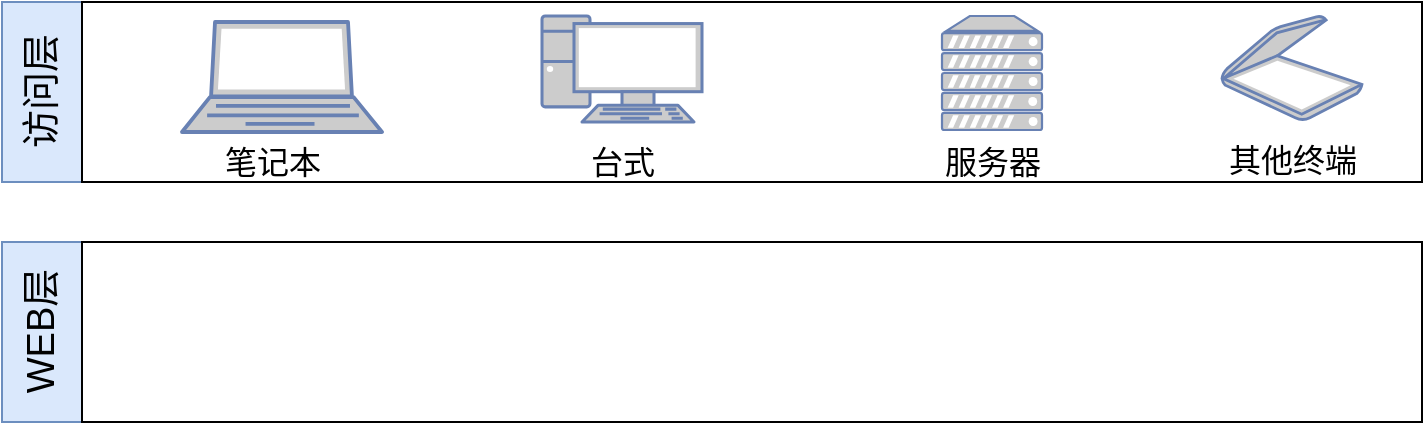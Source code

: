 <mxfile version="20.8.3" type="github">
  <diagram id="kgpKYQtTHZ0yAKxKKP6v" name="Page-1">
    <mxGraphModel dx="2282" dy="764" grid="1" gridSize="10" guides="1" tooltips="1" connect="1" arrows="1" fold="1" page="1" pageScale="1" pageWidth="850" pageHeight="1100" math="0" shadow="0">
      <root>
        <mxCell id="0" />
        <mxCell id="1" parent="0" />
        <mxCell id="mI0ysfV0genLXwuplDbN-1" value="" style="rounded=0;whiteSpace=wrap;html=1;fillColor=#dae8fc;strokeColor=#6c8ebf;" vertex="1" parent="1">
          <mxGeometry x="-290" y="120" width="40" height="90" as="geometry" />
        </mxCell>
        <mxCell id="mI0ysfV0genLXwuplDbN-2" value="" style="rounded=0;whiteSpace=wrap;html=1;" vertex="1" parent="1">
          <mxGeometry x="-250" y="120" width="670" height="90" as="geometry" />
        </mxCell>
        <mxCell id="mI0ysfV0genLXwuplDbN-3" value="&lt;font style=&quot;font-size: 19px;&quot;&gt;访问层&lt;/font&gt;" style="text;html=1;align=center;verticalAlign=middle;resizable=0;points=[];autosize=1;strokeColor=none;fillColor=none;rotation=-90;" vertex="1" parent="1">
          <mxGeometry x="-310" y="145" width="80" height="40" as="geometry" />
        </mxCell>
        <mxCell id="mI0ysfV0genLXwuplDbN-4" value="" style="fontColor=#0066CC;verticalAlign=top;verticalLabelPosition=bottom;labelPosition=center;align=center;html=1;outlineConnect=0;fillColor=#CCCCCC;strokeColor=#6881B3;gradientColor=none;gradientDirection=north;strokeWidth=2;shape=mxgraph.networks.laptop;fontSize=19;" vertex="1" parent="1">
          <mxGeometry x="-200" y="130" width="100" height="55" as="geometry" />
        </mxCell>
        <mxCell id="mI0ysfV0genLXwuplDbN-5" value="&lt;font style=&quot;font-size: 16px;&quot;&gt;笔记本&lt;/font&gt;" style="text;html=1;align=center;verticalAlign=middle;resizable=0;points=[];autosize=1;strokeColor=none;fillColor=none;fontSize=19;" vertex="1" parent="1">
          <mxGeometry x="-190" y="180" width="70" height="40" as="geometry" />
        </mxCell>
        <mxCell id="mI0ysfV0genLXwuplDbN-6" value="" style="fontColor=#0066CC;verticalAlign=top;verticalLabelPosition=bottom;labelPosition=center;align=center;html=1;outlineConnect=0;fillColor=#CCCCCC;strokeColor=#6881B3;gradientColor=none;gradientDirection=north;strokeWidth=2;shape=mxgraph.networks.pc;fontSize=16;" vertex="1" parent="1">
          <mxGeometry x="-20" y="127" width="80" height="53" as="geometry" />
        </mxCell>
        <mxCell id="mI0ysfV0genLXwuplDbN-7" value="&lt;font style=&quot;font-size: 16px;&quot;&gt;台式&lt;/font&gt;" style="text;html=1;align=center;verticalAlign=middle;resizable=0;points=[];autosize=1;strokeColor=none;fillColor=none;fontSize=19;" vertex="1" parent="1">
          <mxGeometry x="-10" y="180" width="60" height="40" as="geometry" />
        </mxCell>
        <mxCell id="mI0ysfV0genLXwuplDbN-8" value="" style="fontColor=#0066CC;verticalAlign=top;verticalLabelPosition=bottom;labelPosition=center;align=center;html=1;outlineConnect=0;fillColor=#CCCCCC;strokeColor=#6881B3;gradientColor=none;gradientDirection=north;strokeWidth=2;shape=mxgraph.networks.server;fontSize=16;" vertex="1" parent="1">
          <mxGeometry x="180" y="127" width="50" height="57" as="geometry" />
        </mxCell>
        <mxCell id="mI0ysfV0genLXwuplDbN-9" value="&lt;font style=&quot;font-size: 16px;&quot;&gt;服务器&lt;/font&gt;" style="text;html=1;align=center;verticalAlign=middle;resizable=0;points=[];autosize=1;strokeColor=none;fillColor=none;fontSize=19;" vertex="1" parent="1">
          <mxGeometry x="170" y="180" width="70" height="40" as="geometry" />
        </mxCell>
        <mxCell id="mI0ysfV0genLXwuplDbN-10" value="" style="fontColor=#0066CC;verticalAlign=top;verticalLabelPosition=bottom;labelPosition=center;align=center;html=1;outlineConnect=0;fillColor=#CCCCCC;strokeColor=#6881B3;gradientColor=none;gradientDirection=north;strokeWidth=2;shape=mxgraph.networks.scanner;fontSize=16;" vertex="1" parent="1">
          <mxGeometry x="320" y="127" width="70" height="52" as="geometry" />
        </mxCell>
        <mxCell id="mI0ysfV0genLXwuplDbN-11" value="&lt;font style=&quot;font-size: 16px;&quot;&gt;其他终端&lt;/font&gt;" style="text;html=1;align=center;verticalAlign=middle;resizable=0;points=[];autosize=1;strokeColor=none;fillColor=none;fontSize=19;" vertex="1" parent="1">
          <mxGeometry x="310" y="179" width="90" height="40" as="geometry" />
        </mxCell>
        <mxCell id="mI0ysfV0genLXwuplDbN-12" value="" style="rounded=0;whiteSpace=wrap;html=1;fillColor=#dae8fc;strokeColor=#6c8ebf;" vertex="1" parent="1">
          <mxGeometry x="-290" y="240" width="40" height="90" as="geometry" />
        </mxCell>
        <mxCell id="mI0ysfV0genLXwuplDbN-13" value="" style="rounded=0;whiteSpace=wrap;html=1;" vertex="1" parent="1">
          <mxGeometry x="-250" y="240" width="670" height="90" as="geometry" />
        </mxCell>
        <mxCell id="mI0ysfV0genLXwuplDbN-14" value="&lt;font style=&quot;font-size: 19px;&quot;&gt;WEB层&lt;/font&gt;" style="text;html=1;align=center;verticalAlign=middle;resizable=0;points=[];autosize=1;strokeColor=none;fillColor=none;rotation=-90;" vertex="1" parent="1">
          <mxGeometry x="-315" y="265" width="90" height="40" as="geometry" />
        </mxCell>
      </root>
    </mxGraphModel>
  </diagram>
</mxfile>

